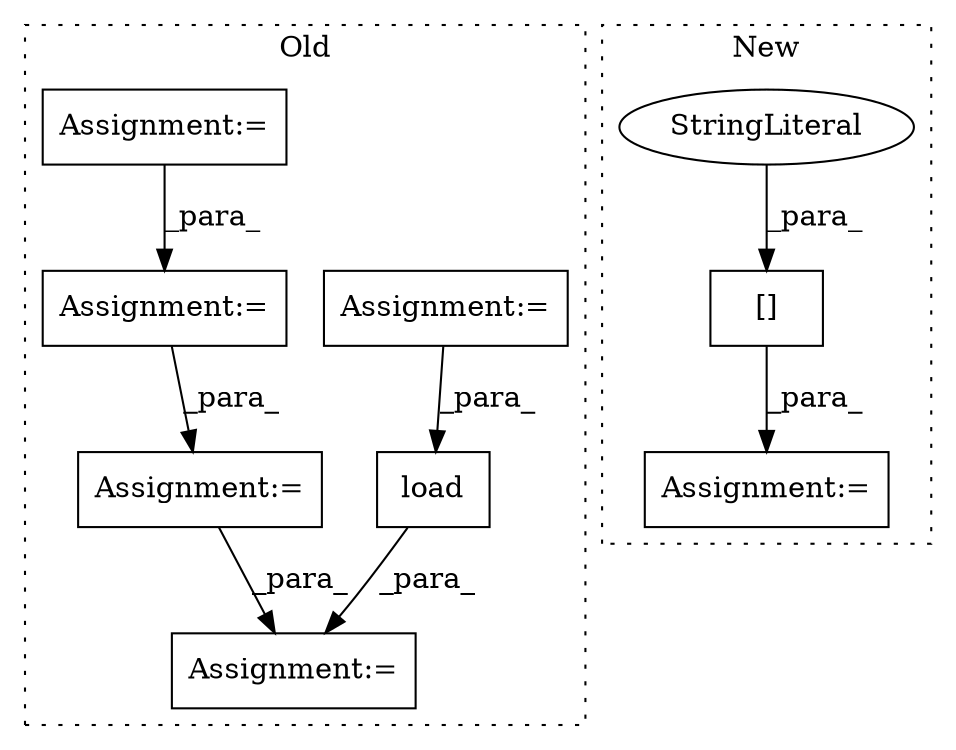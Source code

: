 digraph G {
subgraph cluster0 {
1 [label="load" a="32" s="1550,1557" l="5,1" shape="box"];
3 [label="Assignment:=" a="7" s="1667" l="1" shape="box"];
6 [label="Assignment:=" a="7" s="1517" l="2" shape="box"];
7 [label="Assignment:=" a="7" s="1306" l="1" shape="box"];
8 [label="Assignment:=" a="7" s="1221" l="1" shape="box"];
9 [label="Assignment:=" a="7" s="1269" l="1" shape="box"];
label = "Old";
style="dotted";
}
subgraph cluster1 {
2 [label="[]" a="2" s="1230,1319" l="76,1" shape="box"];
4 [label="StringLiteral" a="45" s="1306" l="13" shape="ellipse"];
5 [label="Assignment:=" a="7" s="1229" l="1" shape="box"];
label = "New";
style="dotted";
}
1 -> 3 [label="_para_"];
2 -> 5 [label="_para_"];
4 -> 2 [label="_para_"];
6 -> 1 [label="_para_"];
7 -> 3 [label="_para_"];
8 -> 9 [label="_para_"];
9 -> 7 [label="_para_"];
}